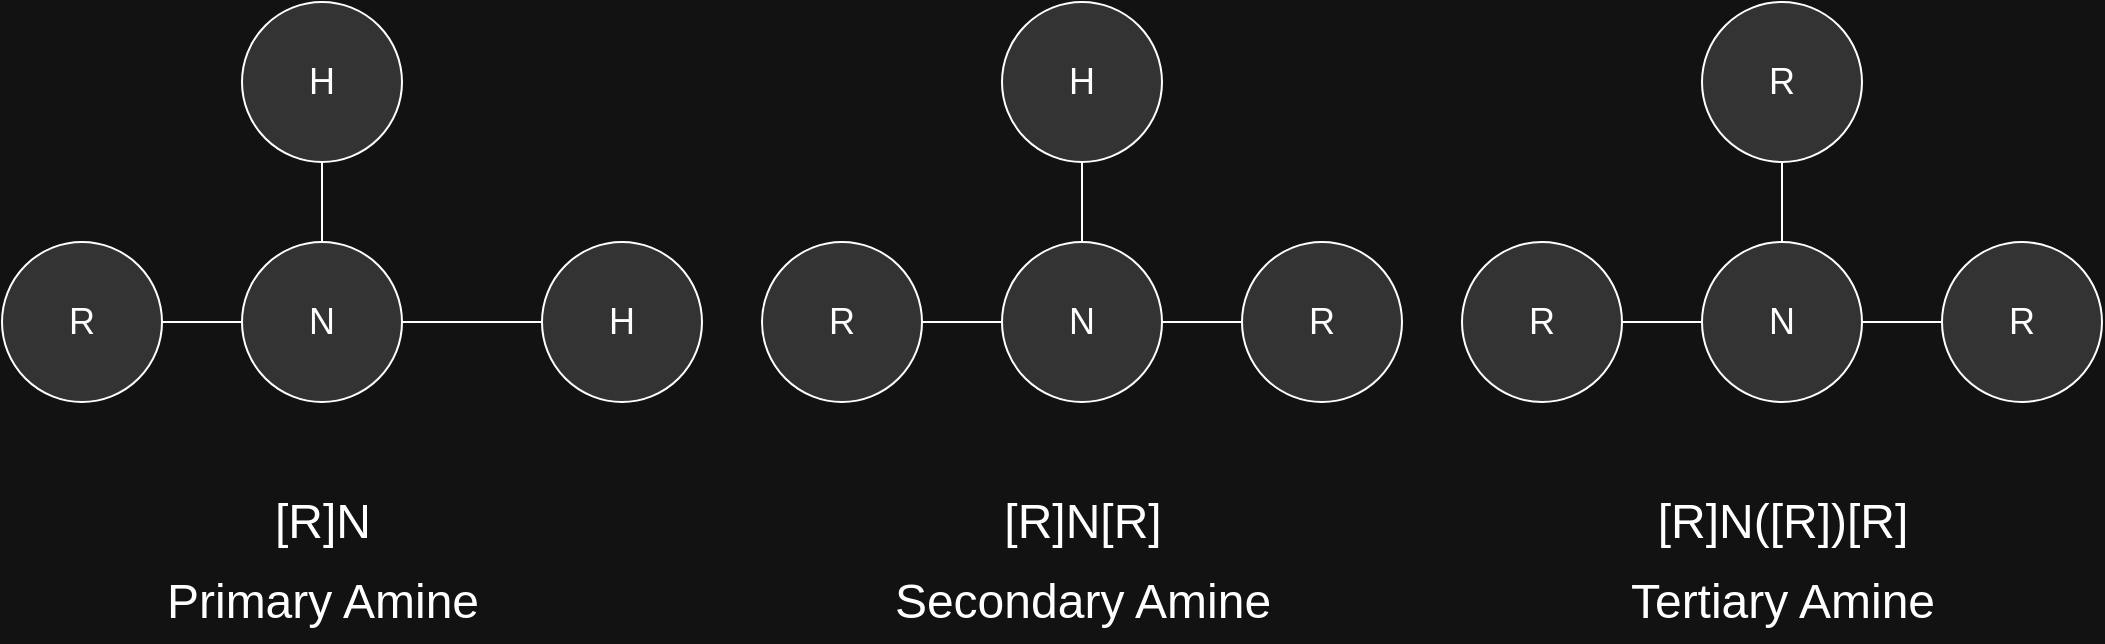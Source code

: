 <mxfile version="20.2.8" type="device"><diagram id="pz-0zv2YqAABv18I06md" name="Page-1"><mxGraphModel dx="1185" dy="646" grid="1" gridSize="10" guides="1" tooltips="1" connect="1" arrows="1" fold="1" page="1" pageScale="1" pageWidth="850" pageHeight="1100" background="#121212" math="0" shadow="0"><root><mxCell id="0"/><mxCell id="1" parent="0"/><mxCell id="b4MnSnECSiU7KJBgYFsh-1" value="&lt;font style=&quot;font-size: 18px;&quot;&gt;R&lt;/font&gt;" style="ellipse;whiteSpace=wrap;html=1;aspect=fixed;fillColor=#333333;labelBackgroundColor=none;fontColor=#FFFFFF;labelBorderColor=none;strokeColor=#FFFFFF;" vertex="1" parent="1"><mxGeometry x="400" y="250" width="80" height="80" as="geometry"/></mxCell><mxCell id="b4MnSnECSiU7KJBgYFsh-2" value="&lt;font style=&quot;font-size: 24px;&quot;&gt;[R]N[R]&lt;/font&gt;" style="text;html=1;align=center;verticalAlign=middle;resizable=0;points=[];autosize=1;strokeColor=none;fillColor=none;fontColor=#FFFFFF;labelBackgroundColor=none;labelBorderColor=none;" vertex="1" parent="1"><mxGeometry x="510" y="370" width="100" height="40" as="geometry"/></mxCell><mxCell id="b4MnSnECSiU7KJBgYFsh-3" value="&lt;font style=&quot;font-size: 18px;&quot;&gt;N&lt;/font&gt;" style="ellipse;whiteSpace=wrap;html=1;aspect=fixed;fillColor=#333333;labelBackgroundColor=none;fontColor=#FFFFFF;labelBorderColor=none;strokeColor=#FFFFFF;" vertex="1" parent="1"><mxGeometry x="520" y="250" width="80" height="80" as="geometry"/></mxCell><mxCell id="b4MnSnECSiU7KJBgYFsh-5" value="" style="endArrow=none;html=1;rounded=0;exitX=1;exitY=0.5;exitDx=0;exitDy=0;entryX=0;entryY=0.5;entryDx=0;entryDy=0;labelBackgroundColor=#828282;strokeColor=#FFFFFF;" edge="1" parent="1" source="b4MnSnECSiU7KJBgYFsh-1" target="b4MnSnECSiU7KJBgYFsh-3"><mxGeometry width="50" height="50" relative="1" as="geometry"><mxPoint x="600" y="340" as="sourcePoint"/><mxPoint x="650" y="290" as="targetPoint"/></mxGeometry></mxCell><mxCell id="b4MnSnECSiU7KJBgYFsh-6" value="&lt;font style=&quot;font-size: 18px;&quot;&gt;H&lt;/font&gt;" style="ellipse;whiteSpace=wrap;html=1;aspect=fixed;fillColor=#333333;labelBackgroundColor=none;fontColor=#FFFFFF;labelBorderColor=none;strokeColor=#FFFFFF;" vertex="1" parent="1"><mxGeometry x="520" y="130" width="80" height="80" as="geometry"/></mxCell><mxCell id="b4MnSnECSiU7KJBgYFsh-8" value="" style="endArrow=none;html=1;rounded=0;entryX=0.5;entryY=1;entryDx=0;entryDy=0;exitX=0.5;exitY=0;exitDx=0;exitDy=0;labelBackgroundColor=#828282;strokeColor=#FFFFFF;" edge="1" parent="1" source="b4MnSnECSiU7KJBgYFsh-3" target="b4MnSnECSiU7KJBgYFsh-6"><mxGeometry width="50" height="50" relative="1" as="geometry"><mxPoint x="650" y="470" as="sourcePoint"/><mxPoint x="700" y="420" as="targetPoint"/></mxGeometry></mxCell><mxCell id="b4MnSnECSiU7KJBgYFsh-9" value="&lt;font style=&quot;font-size: 18px;&quot;&gt;R&lt;/font&gt;" style="ellipse;whiteSpace=wrap;html=1;aspect=fixed;fillColor=#333333;labelBackgroundColor=none;fontColor=#FFFFFF;labelBorderColor=none;strokeColor=#FFFFFF;" vertex="1" parent="1"><mxGeometry x="640" y="250" width="80" height="80" as="geometry"/></mxCell><mxCell id="b4MnSnECSiU7KJBgYFsh-11" value="" style="endArrow=none;html=1;rounded=0;exitX=1;exitY=0.5;exitDx=0;exitDy=0;entryX=0;entryY=0.5;entryDx=0;entryDy=0;labelBackgroundColor=#828282;strokeColor=#FFFFFF;" edge="1" parent="1" source="b4MnSnECSiU7KJBgYFsh-3" target="b4MnSnECSiU7KJBgYFsh-9"><mxGeometry width="50" height="50" relative="1" as="geometry"><mxPoint x="610" y="260" as="sourcePoint"/><mxPoint x="660" y="210" as="targetPoint"/></mxGeometry></mxCell><mxCell id="b4MnSnECSiU7KJBgYFsh-41" value="&lt;font style=&quot;font-size: 18px;&quot;&gt;R&lt;/font&gt;" style="ellipse;whiteSpace=wrap;html=1;aspect=fixed;fillColor=#333333;labelBackgroundColor=none;fontColor=#FFFFFF;labelBorderColor=none;strokeColor=#FFFFFF;" vertex="1" parent="1"><mxGeometry x="20" y="250" width="80" height="80" as="geometry"/></mxCell><mxCell id="b4MnSnECSiU7KJBgYFsh-42" value="&lt;font style=&quot;font-size: 24px;&quot;&gt;[R]N&lt;/font&gt;" style="text;html=1;align=center;verticalAlign=middle;resizable=0;points=[];autosize=1;strokeColor=none;fillColor=none;fontColor=#FFFFFF;labelBackgroundColor=none;labelBorderColor=none;" vertex="1" parent="1"><mxGeometry x="145" y="370" width="70" height="40" as="geometry"/></mxCell><mxCell id="b4MnSnECSiU7KJBgYFsh-43" value="&lt;font style=&quot;font-size: 18px;&quot;&gt;N&lt;/font&gt;" style="ellipse;whiteSpace=wrap;html=1;aspect=fixed;fillColor=#333333;labelBackgroundColor=none;fontColor=#FFFFFF;labelBorderColor=none;strokeColor=#FFFFFF;" vertex="1" parent="1"><mxGeometry x="140" y="250" width="80" height="80" as="geometry"/></mxCell><mxCell id="b4MnSnECSiU7KJBgYFsh-44" value="" style="endArrow=none;html=1;rounded=0;exitX=1;exitY=0.5;exitDx=0;exitDy=0;entryX=0;entryY=0.5;entryDx=0;entryDy=0;labelBackgroundColor=#828282;strokeColor=#FFFFFF;" edge="1" parent="1" source="b4MnSnECSiU7KJBgYFsh-41" target="b4MnSnECSiU7KJBgYFsh-43"><mxGeometry width="50" height="50" relative="1" as="geometry"><mxPoint x="220" y="340" as="sourcePoint"/><mxPoint x="270" y="290" as="targetPoint"/></mxGeometry></mxCell><mxCell id="b4MnSnECSiU7KJBgYFsh-45" value="&lt;font style=&quot;font-size: 18px;&quot;&gt;H&lt;/font&gt;" style="ellipse;whiteSpace=wrap;html=1;aspect=fixed;fillColor=#333333;labelBackgroundColor=none;fontColor=#FFFFFF;labelBorderColor=none;strokeColor=#FFFFFF;" vertex="1" parent="1"><mxGeometry x="140" y="130" width="80" height="80" as="geometry"/></mxCell><mxCell id="b4MnSnECSiU7KJBgYFsh-46" value="" style="endArrow=none;html=1;rounded=0;entryX=0.5;entryY=1;entryDx=0;entryDy=0;exitX=0.5;exitY=0;exitDx=0;exitDy=0;labelBackgroundColor=#828282;strokeColor=#FFFFFF;" edge="1" parent="1" source="b4MnSnECSiU7KJBgYFsh-43" target="b4MnSnECSiU7KJBgYFsh-45"><mxGeometry width="50" height="50" relative="1" as="geometry"><mxPoint x="270" y="470" as="sourcePoint"/><mxPoint x="320" y="420" as="targetPoint"/></mxGeometry></mxCell><mxCell id="b4MnSnECSiU7KJBgYFsh-47" value="&lt;font style=&quot;font-size: 18px;&quot;&gt;H&lt;/font&gt;" style="ellipse;whiteSpace=wrap;html=1;aspect=fixed;fillColor=#333333;labelBackgroundColor=none;fontColor=#FFFFFF;labelBorderColor=none;strokeColor=#FFFFFF;" vertex="1" parent="1"><mxGeometry x="290" y="250" width="80" height="80" as="geometry"/></mxCell><mxCell id="b4MnSnECSiU7KJBgYFsh-48" value="" style="endArrow=none;html=1;rounded=0;exitX=1;exitY=0.5;exitDx=0;exitDy=0;entryX=0;entryY=0.5;entryDx=0;entryDy=0;labelBackgroundColor=#828282;strokeColor=#FFFFFF;" edge="1" parent="1" source="b4MnSnECSiU7KJBgYFsh-43" target="b4MnSnECSiU7KJBgYFsh-47"><mxGeometry width="50" height="50" relative="1" as="geometry"><mxPoint x="230" y="260" as="sourcePoint"/><mxPoint x="280" y="210" as="targetPoint"/></mxGeometry></mxCell><mxCell id="b4MnSnECSiU7KJBgYFsh-51" value="&lt;font style=&quot;font-size: 18px;&quot;&gt;R&lt;/font&gt;" style="ellipse;whiteSpace=wrap;html=1;aspect=fixed;fillColor=#333333;labelBackgroundColor=none;fontColor=#FFFFFF;labelBorderColor=none;strokeColor=#FFFFFF;" vertex="1" parent="1"><mxGeometry x="750" y="250" width="80" height="80" as="geometry"/></mxCell><mxCell id="b4MnSnECSiU7KJBgYFsh-52" value="&lt;font style=&quot;font-size: 24px;&quot;&gt;[R]N([R])[R]&lt;/font&gt;" style="text;html=1;align=center;verticalAlign=middle;resizable=0;points=[];autosize=1;strokeColor=none;fillColor=none;fontColor=#FFFFFF;labelBackgroundColor=none;labelBorderColor=none;" vertex="1" parent="1"><mxGeometry x="835" y="370" width="150" height="40" as="geometry"/></mxCell><mxCell id="b4MnSnECSiU7KJBgYFsh-53" value="&lt;font style=&quot;font-size: 18px;&quot;&gt;N&lt;/font&gt;" style="ellipse;whiteSpace=wrap;html=1;aspect=fixed;fillColor=#333333;labelBackgroundColor=none;fontColor=#FFFFFF;labelBorderColor=none;strokeColor=#FFFFFF;" vertex="1" parent="1"><mxGeometry x="870" y="250" width="80" height="80" as="geometry"/></mxCell><mxCell id="b4MnSnECSiU7KJBgYFsh-54" value="" style="endArrow=none;html=1;rounded=0;exitX=1;exitY=0.5;exitDx=0;exitDy=0;entryX=0;entryY=0.5;entryDx=0;entryDy=0;labelBackgroundColor=#828282;strokeColor=#FFFFFF;" edge="1" parent="1" source="b4MnSnECSiU7KJBgYFsh-51" target="b4MnSnECSiU7KJBgYFsh-53"><mxGeometry width="50" height="50" relative="1" as="geometry"><mxPoint x="950" y="340" as="sourcePoint"/><mxPoint x="1000" y="290" as="targetPoint"/></mxGeometry></mxCell><mxCell id="b4MnSnECSiU7KJBgYFsh-55" value="&lt;font style=&quot;font-size: 18px;&quot;&gt;R&lt;/font&gt;" style="ellipse;whiteSpace=wrap;html=1;aspect=fixed;fillColor=#333333;labelBackgroundColor=none;fontColor=#FFFFFF;labelBorderColor=none;strokeColor=#FFFFFF;" vertex="1" parent="1"><mxGeometry x="870" y="130" width="80" height="80" as="geometry"/></mxCell><mxCell id="b4MnSnECSiU7KJBgYFsh-56" value="" style="endArrow=none;html=1;rounded=0;entryX=0.5;entryY=1;entryDx=0;entryDy=0;exitX=0.5;exitY=0;exitDx=0;exitDy=0;labelBackgroundColor=#828282;strokeColor=#FFFFFF;" edge="1" parent="1" source="b4MnSnECSiU7KJBgYFsh-53" target="b4MnSnECSiU7KJBgYFsh-55"><mxGeometry width="50" height="50" relative="1" as="geometry"><mxPoint x="1000" y="470" as="sourcePoint"/><mxPoint x="1050" y="420" as="targetPoint"/></mxGeometry></mxCell><mxCell id="b4MnSnECSiU7KJBgYFsh-57" value="&lt;font style=&quot;font-size: 18px;&quot;&gt;R&lt;/font&gt;" style="ellipse;whiteSpace=wrap;html=1;aspect=fixed;fillColor=#333333;labelBackgroundColor=none;fontColor=#FFFFFF;labelBorderColor=none;strokeColor=#FFFFFF;" vertex="1" parent="1"><mxGeometry x="990" y="250" width="80" height="80" as="geometry"/></mxCell><mxCell id="b4MnSnECSiU7KJBgYFsh-58" value="" style="endArrow=none;html=1;rounded=0;exitX=1;exitY=0.5;exitDx=0;exitDy=0;entryX=0;entryY=0.5;entryDx=0;entryDy=0;labelBackgroundColor=#828282;strokeColor=#FFFFFF;" edge="1" parent="1" source="b4MnSnECSiU7KJBgYFsh-53" target="b4MnSnECSiU7KJBgYFsh-57"><mxGeometry width="50" height="50" relative="1" as="geometry"><mxPoint x="960" y="260" as="sourcePoint"/><mxPoint x="1010" y="210" as="targetPoint"/></mxGeometry></mxCell><mxCell id="b4MnSnECSiU7KJBgYFsh-59" value="&lt;font style=&quot;font-size: 24px;&quot;&gt;Primary Amine&lt;/font&gt;" style="text;html=1;align=center;verticalAlign=middle;resizable=0;points=[];autosize=1;strokeColor=none;fillColor=none;fontColor=#FFFFFF;labelBackgroundColor=none;labelBorderColor=none;" vertex="1" parent="1"><mxGeometry x="90" y="410" width="180" height="40" as="geometry"/></mxCell><mxCell id="b4MnSnECSiU7KJBgYFsh-60" value="&lt;font style=&quot;font-size: 24px;&quot;&gt;Secondary Amine&lt;/font&gt;" style="text;html=1;align=center;verticalAlign=middle;resizable=0;points=[];autosize=1;strokeColor=none;fillColor=none;fontColor=#FFFFFF;labelBackgroundColor=none;labelBorderColor=none;" vertex="1" parent="1"><mxGeometry x="455" y="410" width="210" height="40" as="geometry"/></mxCell><mxCell id="b4MnSnECSiU7KJBgYFsh-61" value="&lt;font style=&quot;font-size: 24px;&quot;&gt;Tertiary Amine&lt;/font&gt;" style="text;html=1;align=center;verticalAlign=middle;resizable=0;points=[];autosize=1;strokeColor=none;fillColor=none;fontColor=#FFFFFF;labelBackgroundColor=none;labelBorderColor=none;" vertex="1" parent="1"><mxGeometry x="820" y="410" width="180" height="40" as="geometry"/></mxCell></root></mxGraphModel></diagram></mxfile>